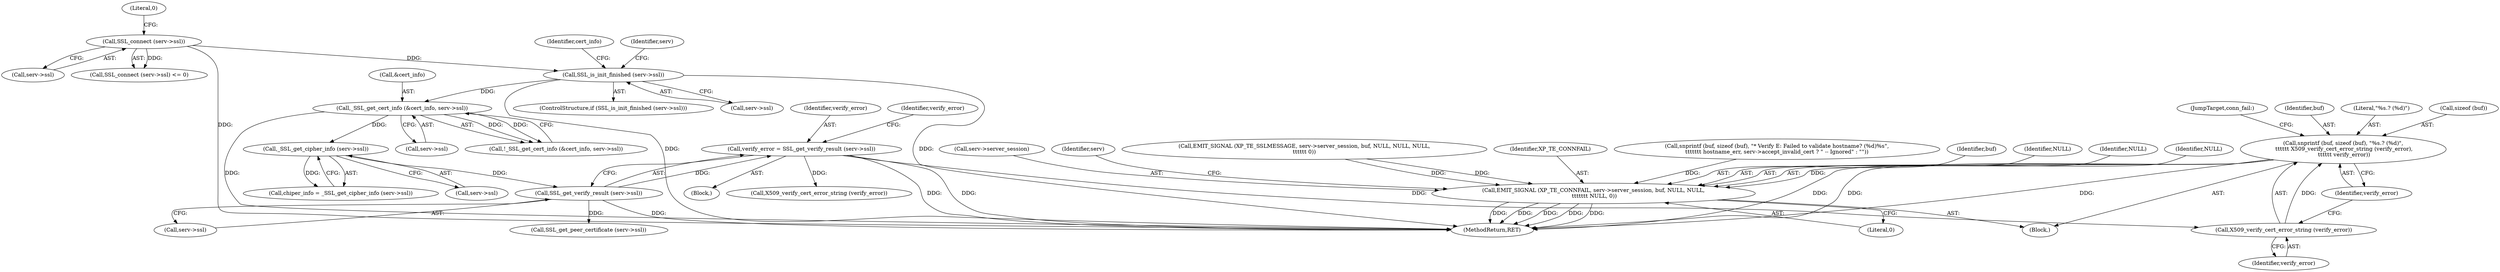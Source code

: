 digraph "0_hexchat_c9b63f7f9be01692b03fa15275135a4910a7e02d@API" {
"1000526" [label="(Call,snprintf (buf, sizeof (buf), \"%s.? (%d)\",\n \t\t\t\t\t\t X509_verify_cert_error_string (verify_error),\n \t\t\t\t\t\t verify_error))"];
"1000531" [label="(Call,X509_verify_cert_error_string (verify_error))"];
"1000437" [label="(Call,verify_error = SSL_get_verify_result (serv->ssl))"];
"1000439" [label="(Call,SSL_get_verify_result (serv->ssl))"];
"1000394" [label="(Call,_SSL_get_cipher_info (serv->ssl))"];
"1000199" [label="(Call,_SSL_get_cert_info (&cert_info, serv->ssl))"];
"1000188" [label="(Call,SSL_is_init_finished (serv->ssl))"];
"1000122" [label="(Call,SSL_connect (serv->ssl))"];
"1000535" [label="(Call,EMIT_SIGNAL (XP_TE_CONNFAIL, serv->server_session, buf, NULL, NULL,\n \t\t\t\t\t\t\t NULL, 0))"];
"1000535" [label="(Call,EMIT_SIGNAL (XP_TE_CONNFAIL, serv->server_session, buf, NULL, NULL,\n \t\t\t\t\t\t\t NULL, 0))"];
"1000200" [label="(Call,&cert_info)"];
"1000201" [label="(Identifier,cert_info)"];
"1000607" [label="(MethodReturn,RET)"];
"1000126" [label="(Literal,0)"];
"1000439" [label="(Call,SSL_get_verify_result (serv->ssl))"];
"1000438" [label="(Identifier,verify_error)"];
"1000392" [label="(Call,chiper_info = _SSL_get_cipher_info (serv->ssl))"];
"1000188" [label="(Call,SSL_is_init_finished (serv->ssl))"];
"1000542" [label="(Identifier,NULL)"];
"1000394" [label="(Call,_SSL_get_cipher_info (serv->ssl))"];
"1000528" [label="(Call,sizeof (buf))"];
"1000437" [label="(Call,verify_error = SSL_get_verify_result (serv->ssl))"];
"1000541" [label="(Identifier,NULL)"];
"1000532" [label="(Identifier,verify_error)"];
"1000187" [label="(ControlStructure,if (SSL_is_init_finished (serv->ssl)))"];
"1000531" [label="(Call,X509_verify_cert_error_string (verify_error))"];
"1000561" [label="(Identifier,serv)"];
"1000199" [label="(Call,_SSL_get_cert_info (&cert_info, serv->ssl))"];
"1000202" [label="(Call,serv->ssl)"];
"1000444" [label="(Identifier,verify_error)"];
"1000543" [label="(Identifier,NULL)"];
"1000451" [label="(Call,SSL_get_peer_certificate (serv->ssl))"];
"1000122" [label="(Call,SSL_connect (serv->ssl))"];
"1000123" [label="(Call,serv->ssl)"];
"1000537" [label="(Call,serv->server_session)"];
"1000546" [label="(Identifier,serv)"];
"1000427" [label="(Call,EMIT_SIGNAL (XP_TE_SSLMESSAGE, serv->server_session, buf, NULL, NULL, NULL,\n\t\t\t\t\t\t 0))"];
"1000395" [label="(Call,serv->ssl)"];
"1000536" [label="(Identifier,XP_TE_CONNFAIL)"];
"1000533" [label="(Identifier,verify_error)"];
"1000440" [label="(Call,serv->ssl)"];
"1000192" [label="(Block,)"];
"1000534" [label="(JumpTarget,conn_fail:)"];
"1000544" [label="(Literal,0)"];
"1000527" [label="(Identifier,buf)"];
"1000445" [label="(Block,)"];
"1000467" [label="(Call,snprintf (buf, sizeof (buf), \"* Verify E: Failed to validate hostname? (%d)%s\",\n\t\t\t\t\t\t\t hostname_err, serv->accept_invalid_cert ? \" -- Ignored\" : \"\"))"];
"1000530" [label="(Literal,\"%s.? (%d)\")"];
"1000540" [label="(Identifier,buf)"];
"1000121" [label="(Call,SSL_connect (serv->ssl) <= 0)"];
"1000511" [label="(Call,X509_verify_cert_error_string (verify_error))"];
"1000189" [label="(Call,serv->ssl)"];
"1000526" [label="(Call,snprintf (buf, sizeof (buf), \"%s.? (%d)\",\n \t\t\t\t\t\t X509_verify_cert_error_string (verify_error),\n \t\t\t\t\t\t verify_error))"];
"1000198" [label="(Call,!_SSL_get_cert_info (&cert_info, serv->ssl))"];
"1000526" -> "1000445"  [label="AST: "];
"1000526" -> "1000533"  [label="CFG: "];
"1000527" -> "1000526"  [label="AST: "];
"1000528" -> "1000526"  [label="AST: "];
"1000530" -> "1000526"  [label="AST: "];
"1000531" -> "1000526"  [label="AST: "];
"1000533" -> "1000526"  [label="AST: "];
"1000534" -> "1000526"  [label="CFG: "];
"1000526" -> "1000607"  [label="DDG: "];
"1000526" -> "1000607"  [label="DDG: "];
"1000526" -> "1000607"  [label="DDG: "];
"1000531" -> "1000526"  [label="DDG: "];
"1000526" -> "1000535"  [label="DDG: "];
"1000531" -> "1000532"  [label="CFG: "];
"1000532" -> "1000531"  [label="AST: "];
"1000533" -> "1000531"  [label="CFG: "];
"1000437" -> "1000531"  [label="DDG: "];
"1000437" -> "1000192"  [label="AST: "];
"1000437" -> "1000439"  [label="CFG: "];
"1000438" -> "1000437"  [label="AST: "];
"1000439" -> "1000437"  [label="AST: "];
"1000444" -> "1000437"  [label="CFG: "];
"1000437" -> "1000607"  [label="DDG: "];
"1000437" -> "1000607"  [label="DDG: "];
"1000439" -> "1000437"  [label="DDG: "];
"1000437" -> "1000511"  [label="DDG: "];
"1000439" -> "1000440"  [label="CFG: "];
"1000440" -> "1000439"  [label="AST: "];
"1000439" -> "1000607"  [label="DDG: "];
"1000394" -> "1000439"  [label="DDG: "];
"1000439" -> "1000451"  [label="DDG: "];
"1000394" -> "1000392"  [label="AST: "];
"1000394" -> "1000395"  [label="CFG: "];
"1000395" -> "1000394"  [label="AST: "];
"1000392" -> "1000394"  [label="CFG: "];
"1000394" -> "1000392"  [label="DDG: "];
"1000199" -> "1000394"  [label="DDG: "];
"1000199" -> "1000198"  [label="AST: "];
"1000199" -> "1000202"  [label="CFG: "];
"1000200" -> "1000199"  [label="AST: "];
"1000202" -> "1000199"  [label="AST: "];
"1000198" -> "1000199"  [label="CFG: "];
"1000199" -> "1000607"  [label="DDG: "];
"1000199" -> "1000198"  [label="DDG: "];
"1000199" -> "1000198"  [label="DDG: "];
"1000188" -> "1000199"  [label="DDG: "];
"1000188" -> "1000187"  [label="AST: "];
"1000188" -> "1000189"  [label="CFG: "];
"1000189" -> "1000188"  [label="AST: "];
"1000201" -> "1000188"  [label="CFG: "];
"1000561" -> "1000188"  [label="CFG: "];
"1000188" -> "1000607"  [label="DDG: "];
"1000188" -> "1000607"  [label="DDG: "];
"1000122" -> "1000188"  [label="DDG: "];
"1000122" -> "1000121"  [label="AST: "];
"1000122" -> "1000123"  [label="CFG: "];
"1000123" -> "1000122"  [label="AST: "];
"1000126" -> "1000122"  [label="CFG: "];
"1000122" -> "1000607"  [label="DDG: "];
"1000122" -> "1000121"  [label="DDG: "];
"1000535" -> "1000445"  [label="AST: "];
"1000535" -> "1000544"  [label="CFG: "];
"1000536" -> "1000535"  [label="AST: "];
"1000537" -> "1000535"  [label="AST: "];
"1000540" -> "1000535"  [label="AST: "];
"1000541" -> "1000535"  [label="AST: "];
"1000542" -> "1000535"  [label="AST: "];
"1000543" -> "1000535"  [label="AST: "];
"1000544" -> "1000535"  [label="AST: "];
"1000546" -> "1000535"  [label="CFG: "];
"1000535" -> "1000607"  [label="DDG: "];
"1000535" -> "1000607"  [label="DDG: "];
"1000535" -> "1000607"  [label="DDG: "];
"1000535" -> "1000607"  [label="DDG: "];
"1000535" -> "1000607"  [label="DDG: "];
"1000427" -> "1000535"  [label="DDG: "];
"1000427" -> "1000535"  [label="DDG: "];
"1000467" -> "1000535"  [label="DDG: "];
}
